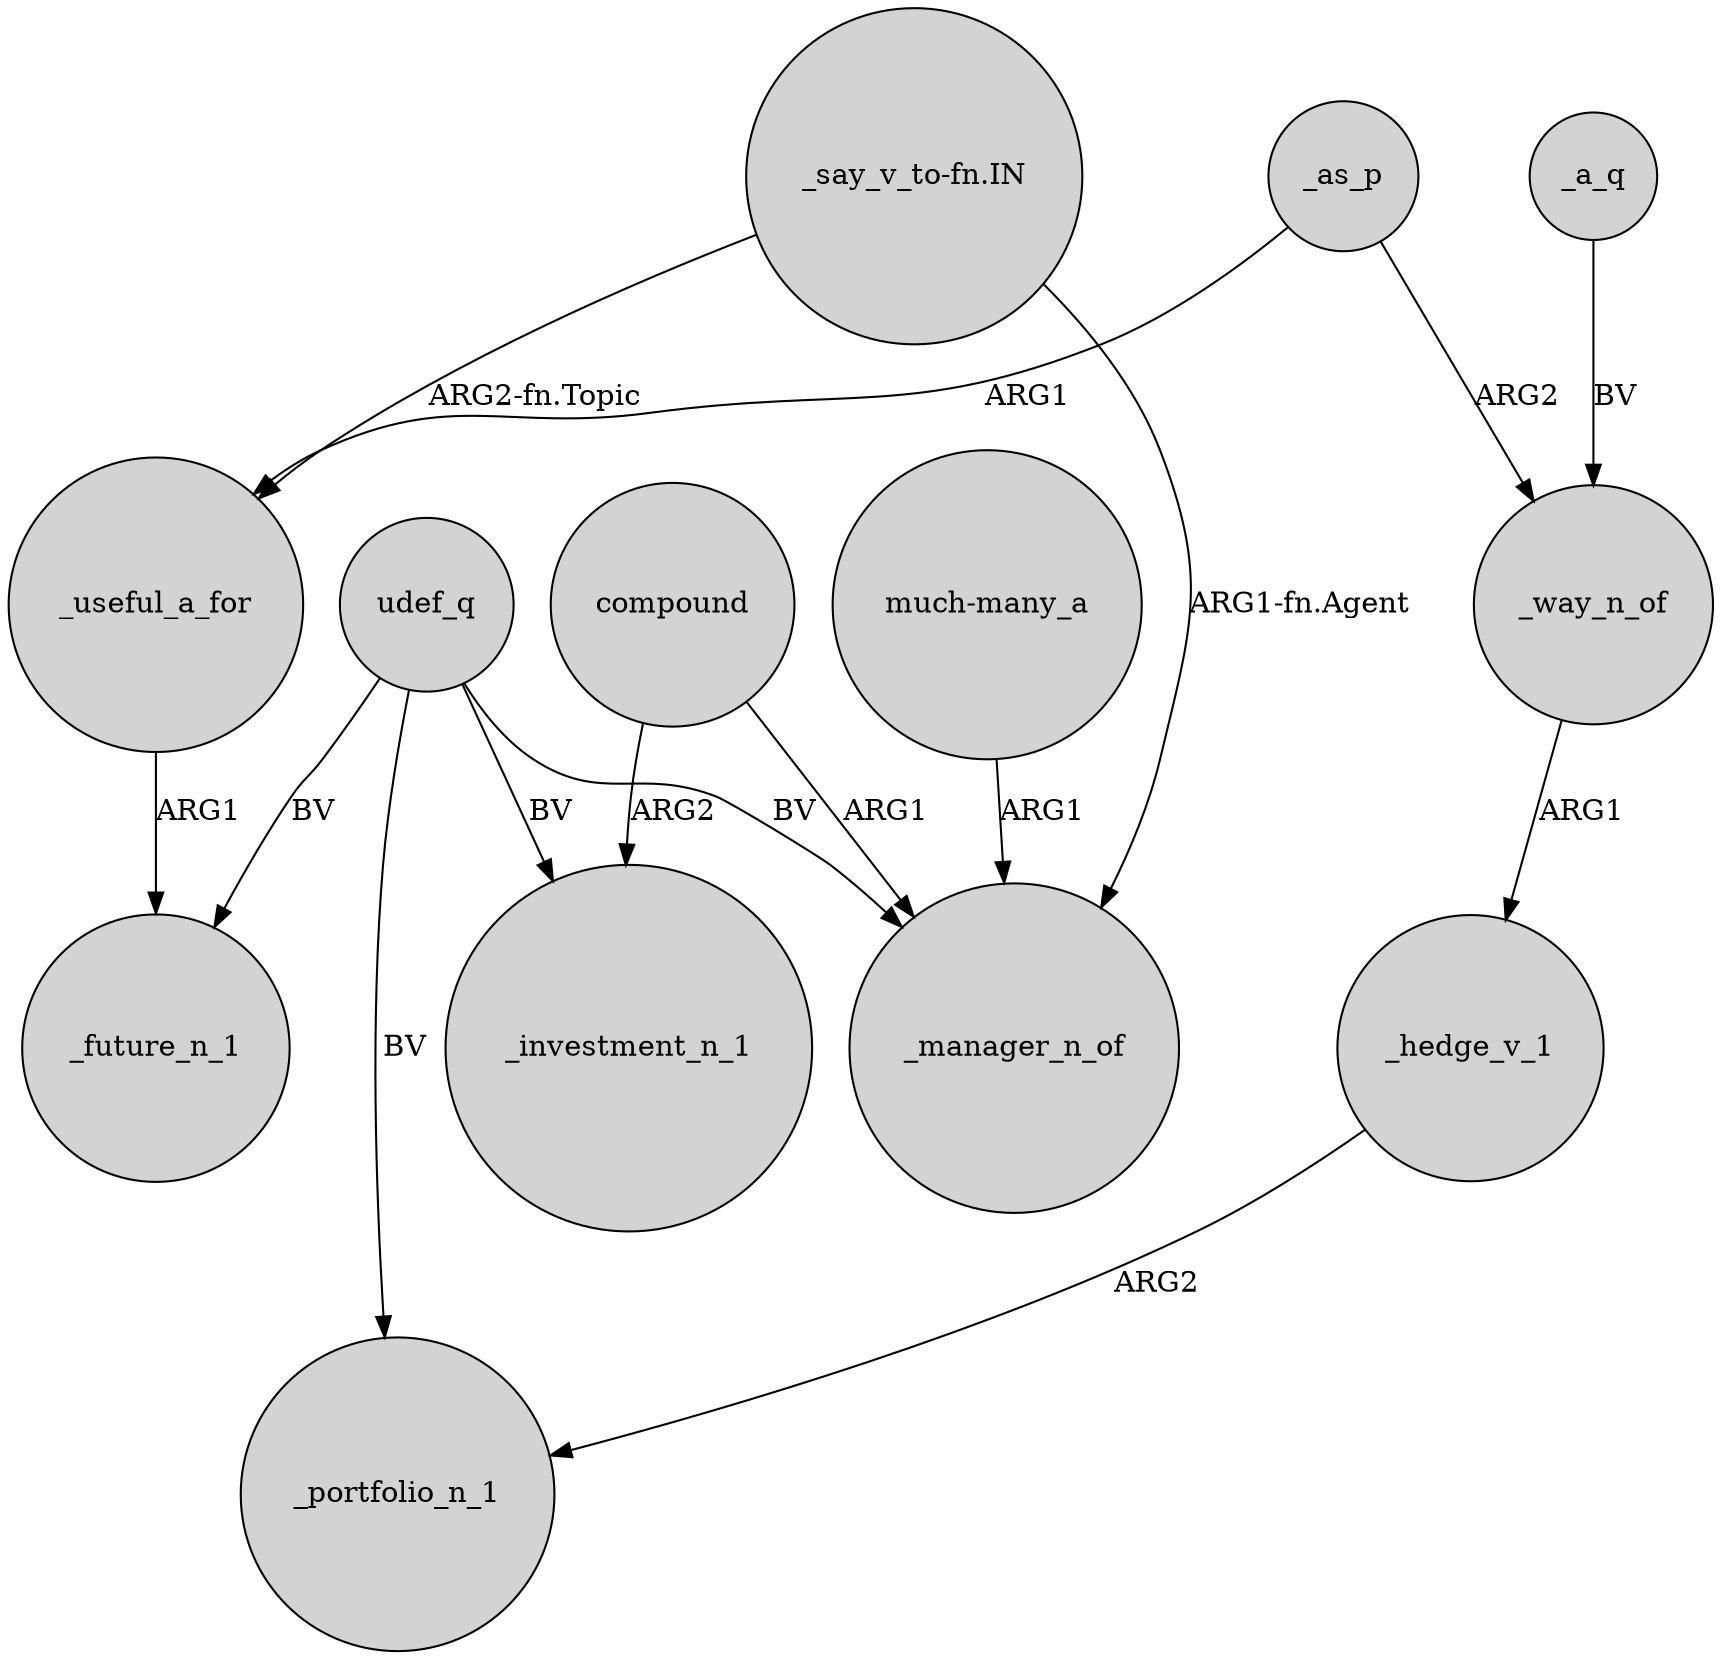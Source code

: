 digraph {
	node [shape=circle style=filled]
	udef_q -> _investment_n_1 [label=BV]
	compound -> _investment_n_1 [label=ARG2]
	compound -> _manager_n_of [label=ARG1]
	_as_p -> _useful_a_for [label=ARG1]
	"_say_v_to-fn.IN" -> _manager_n_of [label="ARG1-fn.Agent"]
	_a_q -> _way_n_of [label=BV]
	udef_q -> _portfolio_n_1 [label=BV]
	"_say_v_to-fn.IN" -> _useful_a_for [label="ARG2-fn.Topic"]
	_useful_a_for -> _future_n_1 [label=ARG1]
	_hedge_v_1 -> _portfolio_n_1 [label=ARG2]
	udef_q -> _future_n_1 [label=BV]
	_as_p -> _way_n_of [label=ARG2]
	"much-many_a" -> _manager_n_of [label=ARG1]
	_way_n_of -> _hedge_v_1 [label=ARG1]
	udef_q -> _manager_n_of [label=BV]
}
